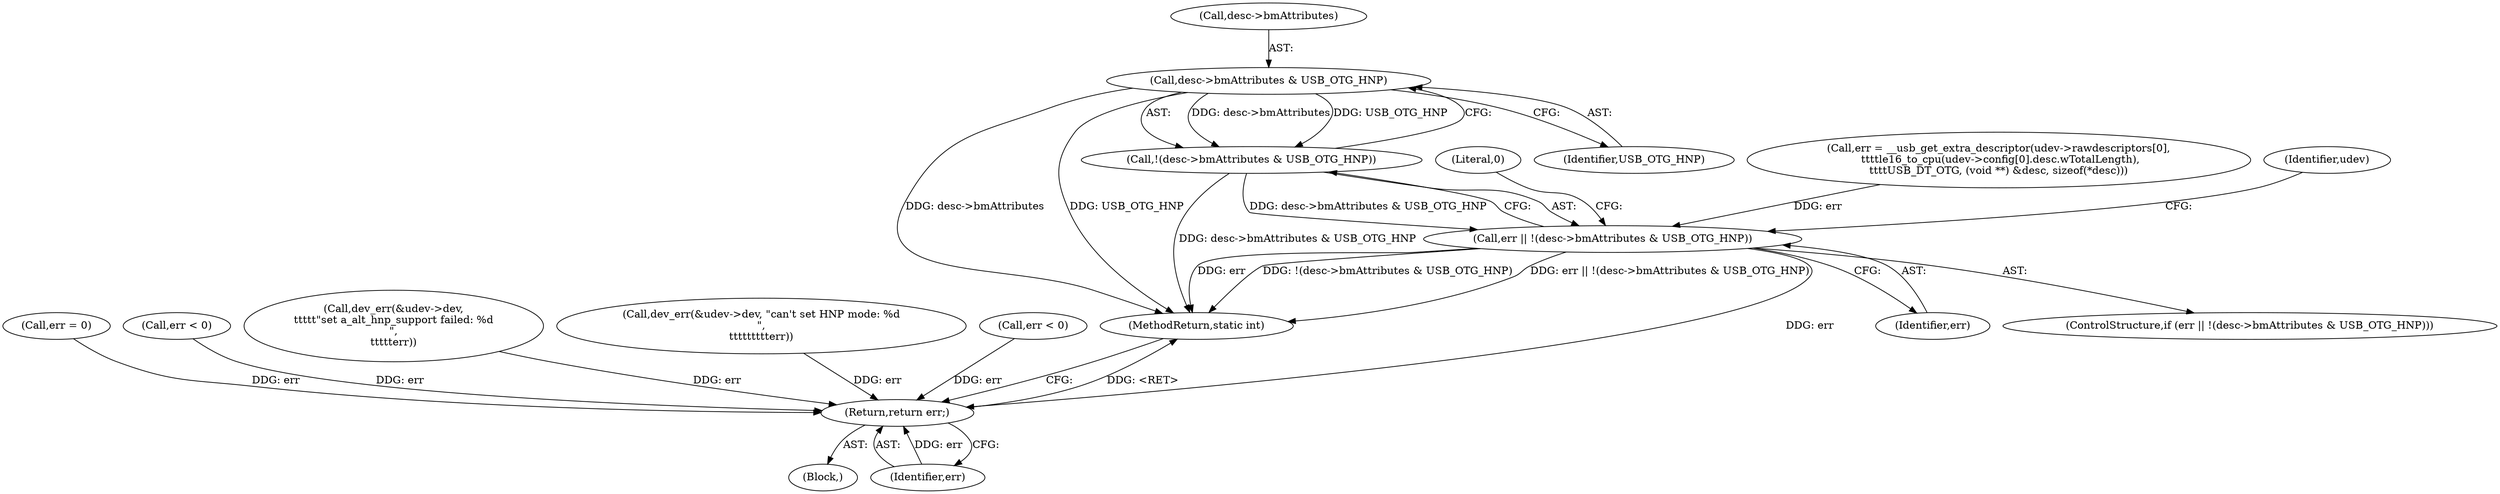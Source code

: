 digraph "0_linux_704620afc70cf47abb9d6a1a57f3825d2bca49cf@pointer" {
"1000180" [label="(Call,desc->bmAttributes & USB_OTG_HNP)"];
"1000179" [label="(Call,!(desc->bmAttributes & USB_OTG_HNP))"];
"1000177" [label="(Call,err || !(desc->bmAttributes & USB_OTG_HNP))"];
"1000278" [label="(Return,return err;)"];
"1000186" [label="(Literal,0)"];
"1000109" [label="(Call,err = 0)"];
"1000184" [label="(Identifier,USB_OTG_HNP)"];
"1000178" [label="(Identifier,err)"];
"1000177" [label="(Call,err || !(desc->bmAttributes & USB_OTG_HNP))"];
"1000150" [label="(Call,err = __usb_get_extra_descriptor(udev->rawdescriptors[0],\n \t\t\t\tle16_to_cpu(udev->config[0].desc.wTotalLength),\n\t\t\t\tUSB_DT_OTG, (void **) &desc, sizeof(*desc)))"];
"1000107" [label="(Block,)"];
"1000180" [label="(Call,desc->bmAttributes & USB_OTG_HNP)"];
"1000278" [label="(Return,return err;)"];
"1000280" [label="(MethodReturn,static int)"];
"1000228" [label="(Call,err < 0)"];
"1000179" [label="(Call,!(desc->bmAttributes & USB_OTG_HNP))"];
"1000176" [label="(ControlStructure,if (err || !(desc->bmAttributes & USB_OTG_HNP)))"];
"1000181" [label="(Call,desc->bmAttributes)"];
"1000279" [label="(Identifier,err)"];
"1000271" [label="(Call,dev_err(&udev->dev,\n\t\t\t\t\t\"set a_alt_hnp_support failed: %d\n\",\n\t\t\t\t\terr))"];
"1000232" [label="(Call,dev_err(&udev->dev, \"can't set HNP mode: %d\n\",\n\t\t\t\t\t\t\t\t\terr))"];
"1000190" [label="(Identifier,udev)"];
"1000268" [label="(Call,err < 0)"];
"1000180" -> "1000179"  [label="AST: "];
"1000180" -> "1000184"  [label="CFG: "];
"1000181" -> "1000180"  [label="AST: "];
"1000184" -> "1000180"  [label="AST: "];
"1000179" -> "1000180"  [label="CFG: "];
"1000180" -> "1000280"  [label="DDG: desc->bmAttributes"];
"1000180" -> "1000280"  [label="DDG: USB_OTG_HNP"];
"1000180" -> "1000179"  [label="DDG: desc->bmAttributes"];
"1000180" -> "1000179"  [label="DDG: USB_OTG_HNP"];
"1000179" -> "1000177"  [label="AST: "];
"1000177" -> "1000179"  [label="CFG: "];
"1000179" -> "1000280"  [label="DDG: desc->bmAttributes & USB_OTG_HNP"];
"1000179" -> "1000177"  [label="DDG: desc->bmAttributes & USB_OTG_HNP"];
"1000177" -> "1000176"  [label="AST: "];
"1000177" -> "1000178"  [label="CFG: "];
"1000178" -> "1000177"  [label="AST: "];
"1000186" -> "1000177"  [label="CFG: "];
"1000190" -> "1000177"  [label="CFG: "];
"1000177" -> "1000280"  [label="DDG: err"];
"1000177" -> "1000280"  [label="DDG: !(desc->bmAttributes & USB_OTG_HNP)"];
"1000177" -> "1000280"  [label="DDG: err || !(desc->bmAttributes & USB_OTG_HNP)"];
"1000150" -> "1000177"  [label="DDG: err"];
"1000177" -> "1000278"  [label="DDG: err"];
"1000278" -> "1000107"  [label="AST: "];
"1000278" -> "1000279"  [label="CFG: "];
"1000279" -> "1000278"  [label="AST: "];
"1000280" -> "1000278"  [label="CFG: "];
"1000278" -> "1000280"  [label="DDG: <RET>"];
"1000279" -> "1000278"  [label="DDG: err"];
"1000232" -> "1000278"  [label="DDG: err"];
"1000268" -> "1000278"  [label="DDG: err"];
"1000228" -> "1000278"  [label="DDG: err"];
"1000109" -> "1000278"  [label="DDG: err"];
"1000271" -> "1000278"  [label="DDG: err"];
}

